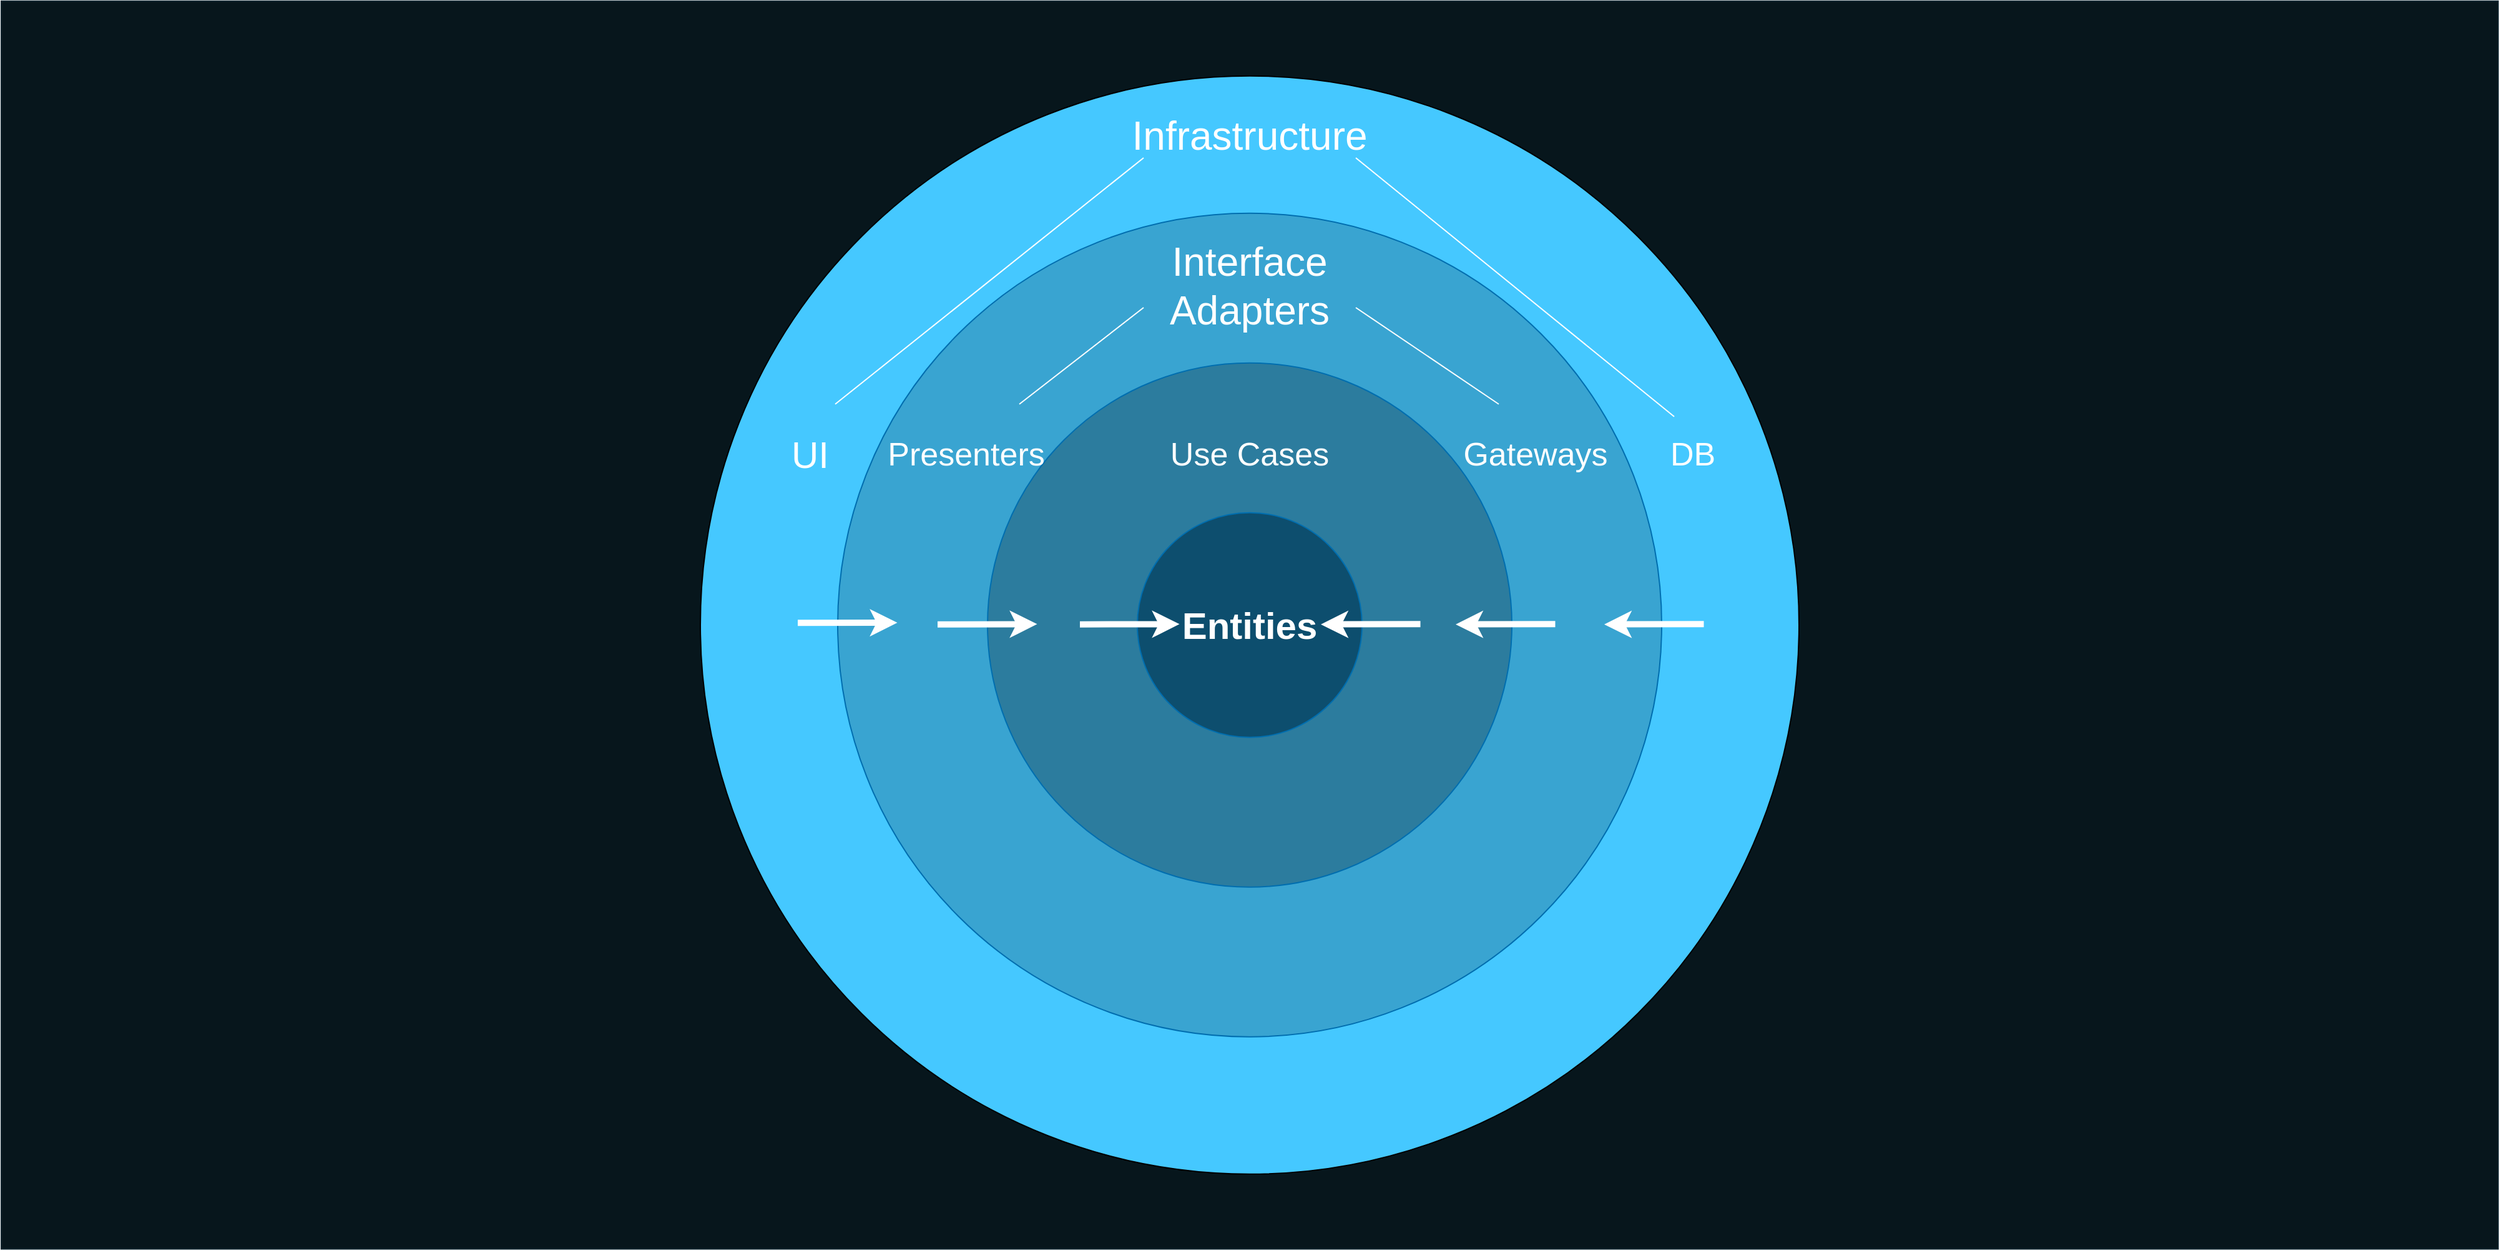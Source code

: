 <mxfile version="13.2.4" type="device"><diagram name="Page-1" id="b5b7bab2-c9e2-2cf4-8b2a-24fd1a2a6d21"><mxGraphModel dx="4512" dy="2343" grid="1" gridSize="10" guides="1" tooltips="1" connect="1" arrows="1" fold="1" page="1" pageScale="1" pageWidth="827" pageHeight="1169" background="#ffffff" math="0" shadow="0"><root><mxCell id="0"/><mxCell id="1" parent="0"/><mxCell id="crDRbli0xWPwZ9U8P9Jx-28" value="" style="rounded=0;whiteSpace=wrap;html=1;fillColor=#07161C;fontSize=30;fontColor=#FFFFFF;strokeColor=#0C242E;" parent="1" vertex="1"><mxGeometry x="-2440" y="-503.12" width="2000" height="1000" as="geometry"/></mxCell><mxCell id="crDRbli0xWPwZ9U8P9Jx-9" value="" style="ellipse;whiteSpace=wrap;html=1;aspect=fixed;fillColor=#45C8FF;fontSize=30;labelPosition=center;verticalLabelPosition=top;align=center;verticalAlign=bottom;" parent="1" vertex="1"><mxGeometry x="-1880" y="-443.12" width="880" height="880" as="geometry"/></mxCell><mxCell id="crDRbli0xWPwZ9U8P9Jx-5" value="" style="ellipse;whiteSpace=wrap;html=1;aspect=fixed;fillColor=#39A4D1;fontSize=30;labelPosition=center;verticalLabelPosition=top;align=center;verticalAlign=bottom;fontStyle=0;strokeColor=#006EAF;fontColor=#ffffff;" parent="1" vertex="1"><mxGeometry x="-1770" y="-333.12" width="660" height="660" as="geometry"/></mxCell><mxCell id="crDRbli0xWPwZ9U8P9Jx-3" value="" style="ellipse;whiteSpace=wrap;html=1;aspect=fixed;fillColor=#2C7C9E;fontSize=30;labelPosition=center;verticalLabelPosition=top;align=center;verticalAlign=bottom;strokeColor=#006EAF;fontColor=#ffffff;" parent="1" vertex="1"><mxGeometry x="-1650" y="-213.12" width="420" height="420" as="geometry"/></mxCell><mxCell id="crDRbli0xWPwZ9U8P9Jx-2" value="Entities" style="ellipse;whiteSpace=wrap;html=1;aspect=fixed;fillColor=#0D4E6E;fontSize=30;fontStyle=1;strokeColor=#006EAF;fontColor=#ffffff;" parent="1" vertex="1"><mxGeometry x="-1530" y="-93.12" width="180" height="180" as="geometry"/></mxCell><mxCell id="crDRbli0xWPwZ9U8P9Jx-4" value="Use Cases" style="text;html=1;strokeColor=none;fillColor=none;align=center;verticalAlign=middle;whiteSpace=wrap;rounded=0;fontSize=26;fontStyle=0;fontColor=#FFFFFF;" parent="1" vertex="1"><mxGeometry x="-1525" y="-175.12" width="170" height="70" as="geometry"/></mxCell><mxCell id="crDRbli0xWPwZ9U8P9Jx-6" value="Presenters" style="text;html=1;strokeColor=none;fillColor=none;align=center;verticalAlign=middle;whiteSpace=wrap;rounded=0;fontSize=26;fontStyle=0;fontColor=#FFFFFF;" parent="1" vertex="1"><mxGeometry x="-1752" y="-180.12" width="170" height="80" as="geometry"/></mxCell><mxCell id="crDRbli0xWPwZ9U8P9Jx-7" value="Gateways" style="text;html=1;strokeColor=none;fillColor=none;align=center;verticalAlign=middle;whiteSpace=wrap;rounded=0;fontSize=26;fontStyle=0;fontColor=#FFFFFF;" parent="1" vertex="1"><mxGeometry x="-1270" y="-180.12" width="118" height="80" as="geometry"/></mxCell><mxCell id="crDRbli0xWPwZ9U8P9Jx-10" value="DB" style="text;html=1;strokeColor=none;fillColor=none;align=center;verticalAlign=middle;whiteSpace=wrap;rounded=0;fontSize=26;fontStyle=0;fontColor=#FFFFFF;" parent="1" vertex="1"><mxGeometry x="-1140" y="-165.12" width="110" height="50" as="geometry"/></mxCell><mxCell id="crDRbli0xWPwZ9U8P9Jx-11" value="UI" style="text;html=1;strokeColor=none;fillColor=none;align=center;verticalAlign=middle;whiteSpace=wrap;rounded=0;fontSize=30;fontStyle=0;fontColor=#FFFFFF;" parent="1" vertex="1"><mxGeometry x="-1832" y="-180.12" width="80" height="80" as="geometry"/></mxCell><mxCell id="KN3CI6yh6VGvBSLB6Sde-1" value="" style="endArrow=classic;html=1;labelBackgroundColor=none;strokeColor=#FFFFFF;strokeWidth=5;fontSize=17;fontColor=#FFFFFF;exitX=0.155;exitY=0.463;exitDx=0;exitDy=0;exitPerimeter=0;entryX=0.102;entryY=0.499;entryDx=0;entryDy=0;entryPerimeter=0;" edge="1" parent="1"><mxGeometry width="50" height="50" relative="1" as="geometry"><mxPoint x="-1802" y="-4.83" as="sourcePoint"/><mxPoint x="-1722.24" y="-5" as="targetPoint"/></mxGeometry></mxCell><mxCell id="KN3CI6yh6VGvBSLB6Sde-2" value="" style="endArrow=classic;html=1;labelBackgroundColor=none;strokeColor=#FFFFFF;strokeWidth=5;fontSize=17;fontColor=#FFFFFF;exitX=0.155;exitY=0.463;exitDx=0;exitDy=0;exitPerimeter=0;entryX=0.102;entryY=0.499;entryDx=0;entryDy=0;entryPerimeter=0;" edge="1" parent="1"><mxGeometry width="50" height="50" relative="1" as="geometry"><mxPoint x="-1690" y="-3.66" as="sourcePoint"/><mxPoint x="-1610.24" y="-3.83" as="targetPoint"/></mxGeometry></mxCell><mxCell id="KN3CI6yh6VGvBSLB6Sde-3" value="" style="endArrow=classic;html=1;labelBackgroundColor=none;strokeColor=#FFFFFF;strokeWidth=5;fontSize=17;fontColor=#FFFFFF;exitX=0.155;exitY=0.463;exitDx=0;exitDy=0;exitPerimeter=0;entryX=0.102;entryY=0.499;entryDx=0;entryDy=0;entryPerimeter=0;" edge="1" parent="1"><mxGeometry width="50" height="50" relative="1" as="geometry"><mxPoint x="-1576" y="-3.66" as="sourcePoint"/><mxPoint x="-1496.24" y="-3.83" as="targetPoint"/></mxGeometry></mxCell><mxCell id="KN3CI6yh6VGvBSLB6Sde-4" value="" style="endArrow=none;html=1;labelBackgroundColor=none;strokeColor=#FFFFFF;strokeWidth=5;fontSize=17;fontColor=#FFFFFF;exitX=0.155;exitY=0.463;exitDx=0;exitDy=0;exitPerimeter=0;entryX=0.102;entryY=0.499;entryDx=0;entryDy=0;entryPerimeter=0;startArrow=classic;startFill=0;endFill=0;" edge="1" parent="1"><mxGeometry width="50" height="50" relative="1" as="geometry"><mxPoint x="-1383" y="-3.66" as="sourcePoint"/><mxPoint x="-1303.24" y="-3.83" as="targetPoint"/></mxGeometry></mxCell><mxCell id="KN3CI6yh6VGvBSLB6Sde-7" value="" style="endArrow=none;html=1;labelBackgroundColor=none;strokeColor=#FFFFFF;strokeWidth=5;fontSize=17;fontColor=#FFFFFF;exitX=0.155;exitY=0.463;exitDx=0;exitDy=0;exitPerimeter=0;entryX=0.102;entryY=0.499;entryDx=0;entryDy=0;entryPerimeter=0;startArrow=classic;startFill=0;endFill=0;" edge="1" parent="1"><mxGeometry width="50" height="50" relative="1" as="geometry"><mxPoint x="-1275" y="-3.66" as="sourcePoint"/><mxPoint x="-1195.24" y="-3.83" as="targetPoint"/></mxGeometry></mxCell><mxCell id="KN3CI6yh6VGvBSLB6Sde-8" value="" style="endArrow=none;html=1;labelBackgroundColor=none;strokeColor=#FFFFFF;strokeWidth=5;fontSize=17;fontColor=#FFFFFF;exitX=0.155;exitY=0.463;exitDx=0;exitDy=0;exitPerimeter=0;entryX=0.102;entryY=0.499;entryDx=0;entryDy=0;entryPerimeter=0;startArrow=classic;startFill=0;endFill=0;" edge="1" parent="1"><mxGeometry width="50" height="50" relative="1" as="geometry"><mxPoint x="-1156.0" y="-3.66" as="sourcePoint"/><mxPoint x="-1076.24" y="-3.83" as="targetPoint"/></mxGeometry></mxCell><mxCell id="KN3CI6yh6VGvBSLB6Sde-9" value="Interface Adapters" style="text;html=1;strokeColor=none;fillColor=none;align=center;verticalAlign=middle;whiteSpace=wrap;rounded=0;fontSize=32;fontStyle=0;fontColor=#FFFFFF;" vertex="1" parent="1"><mxGeometry x="-1525" y="-310" width="170" height="70" as="geometry"/></mxCell><mxCell id="KN3CI6yh6VGvBSLB6Sde-10" value="Infrastructure" style="text;html=1;strokeColor=none;fillColor=none;align=center;verticalAlign=middle;whiteSpace=wrap;rounded=0;fontSize=32;fontStyle=0;fontColor=#FFFFFF;" vertex="1" parent="1"><mxGeometry x="-1525" y="-430" width="170" height="70" as="geometry"/></mxCell><mxCell id="KN3CI6yh6VGvBSLB6Sde-12" value="" style="endArrow=none;html=1;labelBackgroundColor=none;strokeColor=#FFFFFF;strokeWidth=1;fontSize=32;fontColor=#FFFFFF;entryX=0;entryY=0.75;entryDx=0;entryDy=0;exitX=0.75;exitY=0;exitDx=0;exitDy=0;" edge="1" parent="1" source="crDRbli0xWPwZ9U8P9Jx-6" target="KN3CI6yh6VGvBSLB6Sde-9"><mxGeometry width="50" height="50" relative="1" as="geometry"><mxPoint x="-2250" y="10" as="sourcePoint"/><mxPoint x="-2200" y="-40" as="targetPoint"/></mxGeometry></mxCell><mxCell id="KN3CI6yh6VGvBSLB6Sde-13" value="" style="endArrow=none;html=1;labelBackgroundColor=none;strokeColor=#FFFFFF;strokeWidth=1;fontSize=32;fontColor=#FFFFFF;entryX=1;entryY=0.75;entryDx=0;entryDy=0;exitX=0.25;exitY=0;exitDx=0;exitDy=0;" edge="1" parent="1" source="crDRbli0xWPwZ9U8P9Jx-7" target="KN3CI6yh6VGvBSLB6Sde-9"><mxGeometry width="50" height="50" relative="1" as="geometry"><mxPoint x="-1614.5" y="-170.12" as="sourcePoint"/><mxPoint x="-1515.0" y="-247.5" as="targetPoint"/></mxGeometry></mxCell><mxCell id="KN3CI6yh6VGvBSLB6Sde-14" value="" style="endArrow=none;html=1;labelBackgroundColor=none;strokeColor=#FFFFFF;strokeWidth=1;fontSize=32;fontColor=#FFFFFF;entryX=0;entryY=0.75;entryDx=0;entryDy=0;exitX=0.75;exitY=0;exitDx=0;exitDy=0;" edge="1" parent="1" source="crDRbli0xWPwZ9U8P9Jx-11" target="KN3CI6yh6VGvBSLB6Sde-10"><mxGeometry width="50" height="50" relative="1" as="geometry"><mxPoint x="-1604.5" y="-160.12" as="sourcePoint"/><mxPoint x="-1505.0" y="-237.5" as="targetPoint"/></mxGeometry></mxCell><mxCell id="KN3CI6yh6VGvBSLB6Sde-15" value="" style="endArrow=none;html=1;labelBackgroundColor=none;strokeColor=#FFFFFF;strokeWidth=1;fontSize=32;fontColor=#FFFFFF;entryX=1;entryY=0.75;entryDx=0;entryDy=0;exitX=0.364;exitY=-0.1;exitDx=0;exitDy=0;exitPerimeter=0;" edge="1" parent="1" source="crDRbli0xWPwZ9U8P9Jx-10" target="KN3CI6yh6VGvBSLB6Sde-10"><mxGeometry width="50" height="50" relative="1" as="geometry"><mxPoint x="-1762" y="-170.12" as="sourcePoint"/><mxPoint x="-1515.0" y="-367.5" as="targetPoint"/></mxGeometry></mxCell></root></mxGraphModel></diagram></mxfile>